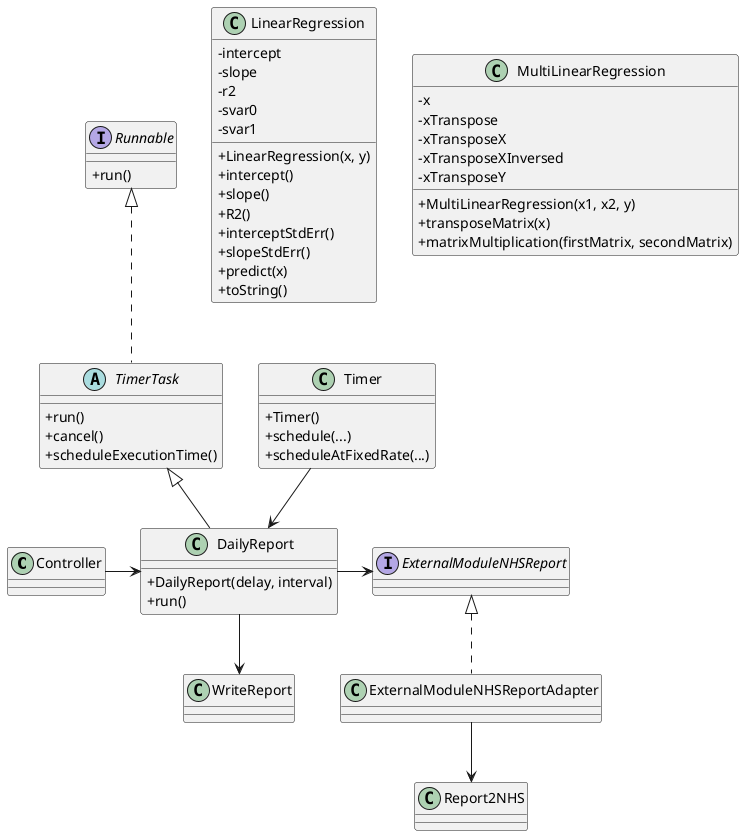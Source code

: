 @startuml

skinparam classAttributeIconSize 0

class Controller

interface Runnable {
+run()
}

abstract TimerTask {
+run()
+cancel()
+scheduleExecutionTime()
}

class DailyReport {
+DailyReport(delay, interval)
+run()
}

class Timer {
+Timer()
+schedule(...)
+scheduleAtFixedRate(...)
}

class LinearRegression {
-intercept
-slope
-r2
-svar0
-svar1
+LinearRegression(x, y)
+intercept()
+slope()
+R2()
+interceptStdErr()
+slopeStdErr()
+predict(x)
+toString()
}

class MultiLinearRegression {
-x
-xTranspose
-xTransposeX
-xTransposeXInversed
-xTransposeY
+MultiLinearRegression(x1, x2, y)
+transposeMatrix(x)
+matrixMultiplication(firstMatrix, secondMatrix)
}

class WriteReport

interface ExternalModuleNHSReport

class ExternalModuleNHSReportAdapter

class Report2NHS

Controller -> DailyReport


Runnable <|.. TimerTask
TimerTask <|-- DailyReport
Timer --> DailyReport
DailyReport --> WriteReport

DailyReport -> ExternalModuleNHSReport

ExternalModuleNHSReport <|.. ExternalModuleNHSReportAdapter
ExternalModuleNHSReportAdapter --> Report2NHS

@enduml